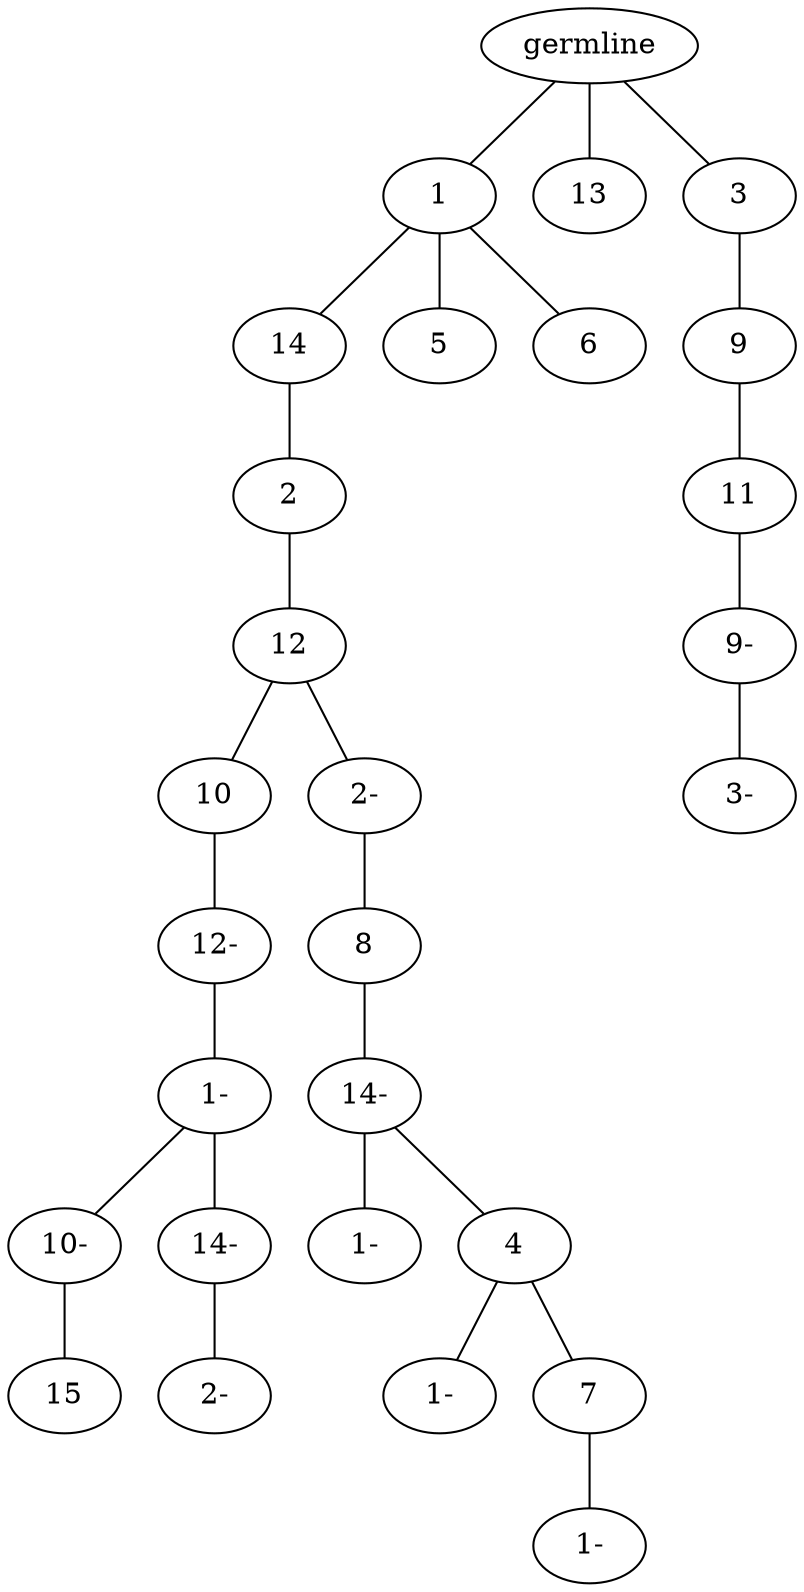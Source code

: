 graph tree {
    "140282647968256" [label="germline"];
    "140282647968688" [label="1"];
    "140282648418480" [label="14"];
    "140282648368944" [label="2"];
    "140282648369328" [label="12"];
    "140282648289776" [label="10"];
    "140282648259216" [label="12-"];
    "140282648735168" [label="1-"];
    "140282648732240" [label="10-"];
    "140282648340992" [label="15"];
    "140282648340608" [label="14-"];
    "140282648234112" [label="2-"];
    "140282648290016" [label="2-"];
    "140282648246688" [label="8"];
    "140282648732768" [label="14-"];
    "140282648339744" [label="1-"];
    "140282648341184" [label="4"];
    "140282648460832" [label="1-"];
    "140282648460640" [label="7"];
    "140282647966000" [label="1-"];
    "140282648418384" [label="5"];
    "140282648381088" [label="6"];
    "140282647968208" [label="13"];
    "140282647967296" [label="3"];
    "140282648370048" [label="9"];
    "140282648369568" [label="11"];
    "140282648232384" [label="9-"];
    "140282648459296" [label="3-"];
    "140282647968256" -- "140282647968688";
    "140282647968256" -- "140282647968208";
    "140282647968256" -- "140282647967296";
    "140282647968688" -- "140282648418480";
    "140282647968688" -- "140282648418384";
    "140282647968688" -- "140282648381088";
    "140282648418480" -- "140282648368944";
    "140282648368944" -- "140282648369328";
    "140282648369328" -- "140282648289776";
    "140282648369328" -- "140282648290016";
    "140282648289776" -- "140282648259216";
    "140282648259216" -- "140282648735168";
    "140282648735168" -- "140282648732240";
    "140282648735168" -- "140282648340608";
    "140282648732240" -- "140282648340992";
    "140282648340608" -- "140282648234112";
    "140282648290016" -- "140282648246688";
    "140282648246688" -- "140282648732768";
    "140282648732768" -- "140282648339744";
    "140282648732768" -- "140282648341184";
    "140282648341184" -- "140282648460832";
    "140282648341184" -- "140282648460640";
    "140282648460640" -- "140282647966000";
    "140282647967296" -- "140282648370048";
    "140282648370048" -- "140282648369568";
    "140282648369568" -- "140282648232384";
    "140282648232384" -- "140282648459296";
}
